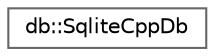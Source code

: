 digraph "Graphical Class Hierarchy"
{
 // LATEX_PDF_SIZE
  bgcolor="transparent";
  edge [fontname=Helvetica,fontsize=10,labelfontname=Helvetica,labelfontsize=10];
  node [fontname=Helvetica,fontsize=10,shape=box,height=0.2,width=0.4];
  rankdir="LR";
  Node0 [id="Node000000",label="db::SqliteCppDb",height=0.2,width=0.4,color="grey40", fillcolor="white", style="filled",URL="$classdb_1_1SqliteCppDb.html",tooltip="Database wrapper for SQLiteCpp."];
}
